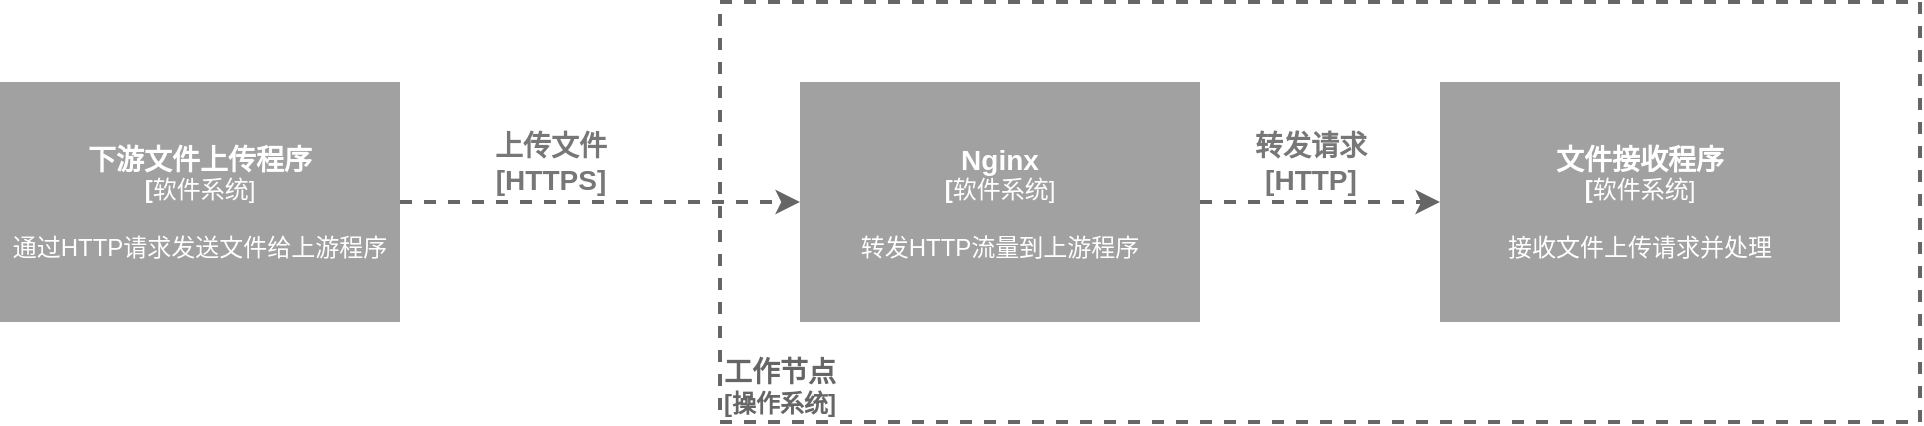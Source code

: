 <mxfile version="20.4.1" type="device" pages="3"><diagram id="MN1LmSk3cyOiM-d_oXgd" name="常见架构"><mxGraphModel dx="2942" dy="1122" grid="1" gridSize="10" guides="1" tooltips="1" connect="1" arrows="1" fold="1" page="1" pageScale="1" pageWidth="827" pageHeight="1169" math="0" shadow="0"><root><mxCell id="0"/><mxCell id="1" parent="0"/><mxCell id="fehTotnGCVnT3BcVaoje-1" value="&lt;b&gt;&lt;span style=&quot;font-size: 14px&quot;&gt;工作节点&lt;br&gt;&lt;/span&gt;[操作系统]&lt;br&gt;&lt;/b&gt;" style="rounded=0;whiteSpace=wrap;html=1;fontSize=12;dashed=1;strokeWidth=2;strokeColor=#666666;verticalAlign=bottom;align=left;fontColor=#666666;fillColor=none;" vertex="1" parent="1"><mxGeometry x="370" y="230" width="600" height="210" as="geometry"/></mxCell><mxCell id="fehTotnGCVnT3BcVaoje-2" value="&lt;b&gt;&lt;span style=&quot;font-size: 14px&quot;&gt;下游文件上传程序&lt;br&gt;&lt;/span&gt;[&lt;/b&gt;软件系统]&lt;br&gt;&lt;br&gt;通过HTTP请求发送文件给上游程序" style="rounded=0;whiteSpace=wrap;html=1;fontSize=12;fontColor=#FFFFFF;strokeColor=none;fillColor=#A1A1A1;" vertex="1" parent="1"><mxGeometry x="10" y="270" width="200" height="120" as="geometry"/></mxCell><mxCell id="fehTotnGCVnT3BcVaoje-3" value="&lt;b&gt;&lt;span style=&quot;font-size: 14px&quot;&gt;文件接收程序&lt;br&gt;&lt;/span&gt;[&lt;/b&gt;软件系统]&lt;br&gt;&lt;br&gt;接收文件上传请求并处理" style="rounded=0;whiteSpace=wrap;html=1;fontSize=12;fontColor=#FFFFFF;strokeColor=none;fillColor=#A1A1A1;" vertex="1" parent="1"><mxGeometry x="730" y="270" width="200" height="120" as="geometry"/></mxCell><mxCell id="fehTotnGCVnT3BcVaoje-4" value="&lt;b&gt;&lt;span style=&quot;font-size: 14px&quot;&gt;Nginx&lt;br&gt;&lt;/span&gt;[&lt;/b&gt;软件系统]&lt;br&gt;&lt;br&gt;转发HTTP流量到上游程序" style="rounded=0;whiteSpace=wrap;html=1;fontSize=12;fontColor=#FFFFFF;strokeColor=none;fillColor=#A1A1A1;" vertex="1" parent="1"><mxGeometry x="410" y="270" width="200" height="120" as="geometry"/></mxCell><mxCell id="fehTotnGCVnT3BcVaoje-5" style="rounded=0;orthogonalLoop=1;jettySize=auto;html=1;dashed=1;fontSize=14;fontColor=#666666;strokeColor=#666666;strokeWidth=2;" edge="1" parent="1" source="fehTotnGCVnT3BcVaoje-2" target="fehTotnGCVnT3BcVaoje-4"><mxGeometry relative="1" as="geometry"><mxPoint x="-160" y="150" as="sourcePoint"/><mxPoint x="-220" y="270" as="targetPoint"/></mxGeometry></mxCell><mxCell id="fehTotnGCVnT3BcVaoje-6" style="rounded=0;orthogonalLoop=1;jettySize=auto;html=1;dashed=1;fontSize=14;fontColor=#666666;strokeColor=#666666;strokeWidth=2;" edge="1" parent="1" source="fehTotnGCVnT3BcVaoje-4" target="fehTotnGCVnT3BcVaoje-3"><mxGeometry relative="1" as="geometry"><mxPoint x="420" y="500" as="sourcePoint"/><mxPoint x="620" y="500" as="targetPoint"/></mxGeometry></mxCell><mxCell id="fehTotnGCVnT3BcVaoje-7" value="上传文件&lt;br style=&quot;font-size: 14px;&quot;&gt;[HTTPS]" style="text;html=1;align=center;verticalAlign=middle;resizable=0;points=[];autosize=1;strokeColor=none;fontColor=#777777;fontStyle=1;fontSize=14;" vertex="1" parent="1"><mxGeometry x="250" y="290" width="70" height="40" as="geometry"/></mxCell><mxCell id="fehTotnGCVnT3BcVaoje-8" value="转发请求&lt;br&gt;[HTTP]" style="text;html=1;align=center;verticalAlign=middle;resizable=0;points=[];autosize=1;strokeColor=none;fontColor=#777777;fontStyle=1;fontSize=14;" vertex="1" parent="1"><mxGeometry x="630" y="290" width="70" height="40" as="geometry"/></mxCell></root></mxGraphModel></diagram><diagram id="1wB4orYzmYi31Ya8sxOj" name="缓存on"><mxGraphModel dx="3769" dy="1122" grid="1" gridSize="10" guides="1" tooltips="1" connect="1" arrows="1" fold="1" page="1" pageScale="1" pageWidth="827" pageHeight="1169" math="0" shadow="0"><root><mxCell id="0"/><mxCell id="1" parent="0"/><mxCell id="IGsnKYUy_Az9OwbCAWQr-1" value="&lt;b&gt;&lt;span style=&quot;font-size: 14px&quot;&gt;Nginx&lt;br&gt;&lt;/span&gt;[&lt;/b&gt;软件系统]&lt;br&gt;&lt;br&gt;转发HTTP流量到上游程序" style="rounded=0;whiteSpace=wrap;html=1;fontSize=12;fontColor=#FFFFFF;strokeColor=none;fillColor=#A1A1A1;" vertex="1" parent="1"><mxGeometry x="-40" y="360" width="200" height="120" as="geometry"/></mxCell><mxCell id="IGsnKYUy_Az9OwbCAWQr-2" value="" style="endArrow=none;html=1;strokeWidth=2;strokeColor=#666666;" edge="1" parent="1"><mxGeometry width="50" height="50" relative="1" as="geometry"><mxPoint x="60" y="1160" as="sourcePoint"/><mxPoint x="59.5" y="480" as="targetPoint"/></mxGeometry></mxCell><mxCell id="IGsnKYUy_Az9OwbCAWQr-3" value="&lt;b&gt;&lt;span style=&quot;font-size: 14px&quot;&gt;下游文件上传程序&lt;br&gt;&lt;/span&gt;[&lt;/b&gt;软件系统]&lt;br&gt;&lt;br&gt;通过HTTP请求发送文件给上游程序" style="rounded=0;whiteSpace=wrap;html=1;fontSize=12;fontColor=#FFFFFF;strokeColor=none;fillColor=#A1A1A1;" vertex="1" parent="1"><mxGeometry x="-440" y="360" width="200" height="120" as="geometry"/></mxCell><mxCell id="IGsnKYUy_Az9OwbCAWQr-4" value="" style="endArrow=none;html=1;strokeWidth=2;strokeColor=#666666;" edge="1" parent="1"><mxGeometry width="50" height="50" relative="1" as="geometry"><mxPoint x="-340" y="1160" as="sourcePoint"/><mxPoint x="-340.5" y="480" as="targetPoint"/></mxGeometry></mxCell><mxCell id="IGsnKYUy_Az9OwbCAWQr-5" value="" style="endArrow=classic;html=1;strokeColor=#666666;strokeWidth=2;edgeStyle=orthogonalEdgeStyle;" edge="1" parent="1"><mxGeometry width="50" height="50" relative="1" as="geometry"><mxPoint x="60" y="640" as="sourcePoint"/><mxPoint x="60" y="720" as="targetPoint"/><Array as="points"><mxPoint y="640"/><mxPoint y="720"/></Array></mxGeometry></mxCell><mxCell id="IGsnKYUy_Az9OwbCAWQr-6" value="" style="endArrow=classic;html=1;strokeColor=#666666;strokeWidth=2;" edge="1" parent="1"><mxGeometry width="50" height="50" relative="1" as="geometry"><mxPoint x="-340" y="560" as="sourcePoint"/><mxPoint x="60" y="560" as="targetPoint"/></mxGeometry></mxCell><mxCell id="IGsnKYUy_Az9OwbCAWQr-7" value="建立连接[HTTPS]" style="text;html=1;align=center;verticalAlign=middle;resizable=0;points=[];autosize=1;strokeColor=none;fontSize=14;fontColor=#777777;fontStyle=1" vertex="1" parent="1"><mxGeometry x="-220" y="540" width="130" height="20" as="geometry"/></mxCell><mxCell id="IGsnKYUy_Az9OwbCAWQr-8" value="" style="endArrow=classic;html=1;strokeColor=#666666;strokeWidth=2;" edge="1" parent="1"><mxGeometry width="50" height="50" relative="1" as="geometry"><mxPoint x="-340" y="600" as="sourcePoint"/><mxPoint x="60" y="600" as="targetPoint"/></mxGeometry></mxCell><mxCell id="IGsnKYUy_Az9OwbCAWQr-9" value="发送请求体" style="text;html=1;align=center;verticalAlign=middle;resizable=0;points=[];autosize=1;strokeColor=none;fontSize=14;fontColor=#777777;fontStyle=1" vertex="1" parent="1"><mxGeometry x="-200" y="580" width="90" height="20" as="geometry"/></mxCell><mxCell id="IGsnKYUy_Az9OwbCAWQr-10" value="缓存请求体&lt;br&gt;直到请求体完全缓存" style="text;html=1;align=center;verticalAlign=middle;resizable=0;points=[];autosize=1;strokeColor=none;fontSize=14;fontColor=#777777;fontStyle=1" vertex="1" parent="1"><mxGeometry x="-140" y="660" width="140" height="40" as="geometry"/></mxCell><mxCell id="IGsnKYUy_Az9OwbCAWQr-11" value="&lt;b&gt;&lt;span style=&quot;font-size: 14px&quot;&gt;文件接收程序&lt;br&gt;&lt;/span&gt;[&lt;/b&gt;软件系统]&lt;br&gt;&lt;br&gt;接收文件上传请求并处理" style="rounded=0;whiteSpace=wrap;html=1;fontSize=12;fontColor=#FFFFFF;strokeColor=none;fillColor=#A1A1A1;" vertex="1" parent="1"><mxGeometry x="320" y="360" width="200" height="120" as="geometry"/></mxCell><mxCell id="IGsnKYUy_Az9OwbCAWQr-12" value="" style="endArrow=none;html=1;strokeWidth=2;strokeColor=#666666;" edge="1" parent="1"><mxGeometry width="50" height="50" relative="1" as="geometry"><mxPoint x="420" y="1160" as="sourcePoint"/><mxPoint x="419.5" y="480" as="targetPoint"/></mxGeometry></mxCell><mxCell id="IGsnKYUy_Az9OwbCAWQr-13" value="" style="endArrow=classic;html=1;strokeColor=#666666;strokeWidth=2;" edge="1" parent="1"><mxGeometry width="50" height="50" relative="1" as="geometry"><mxPoint x="60" y="800" as="sourcePoint"/><mxPoint x="420" y="800" as="targetPoint"/></mxGeometry></mxCell><mxCell id="IGsnKYUy_Az9OwbCAWQr-14" value="&lt;b&gt;建立连接[HTTP]&lt;/b&gt;" style="text;html=1;align=center;verticalAlign=middle;resizable=0;points=[];autosize=1;strokeColor=none;fontSize=14;fontColor=#777777;" vertex="1" parent="1"><mxGeometry x="190" y="780" width="120" height="20" as="geometry"/></mxCell><mxCell id="IGsnKYUy_Az9OwbCAWQr-15" value="" style="endArrow=classic;html=1;strokeColor=#666666;strokeWidth=2;" edge="1" parent="1"><mxGeometry width="50" height="50" relative="1" as="geometry"><mxPoint x="60" y="880" as="sourcePoint"/><mxPoint x="420" y="880" as="targetPoint"/></mxGeometry></mxCell><mxCell id="IGsnKYUy_Az9OwbCAWQr-16" value="发送请求体" style="text;html=1;align=center;verticalAlign=middle;resizable=0;points=[];autosize=1;strokeColor=none;fontSize=14;fontColor=#777777;fontStyle=1" vertex="1" parent="1"><mxGeometry x="190" y="860" width="90" height="20" as="geometry"/></mxCell><mxCell id="IGsnKYUy_Az9OwbCAWQr-17" value="" style="endArrow=classic;html=1;strokeColor=#666666;strokeWidth=2;edgeStyle=orthogonalEdgeStyle;" edge="1" parent="1"><mxGeometry width="50" height="50" relative="1" as="geometry"><mxPoint x="420" y="920" as="sourcePoint"/><mxPoint x="420" y="1000" as="targetPoint"/><Array as="points"><mxPoint x="360" y="920"/><mxPoint x="360" y="1000"/></Array></mxGeometry></mxCell><mxCell id="IGsnKYUy_Az9OwbCAWQr-18" value="&lt;b&gt;业&lt;br&gt;务&lt;br&gt;处&lt;br&gt;理&lt;/b&gt;" style="text;html=1;align=center;verticalAlign=middle;resizable=0;points=[];autosize=1;strokeColor=none;fontSize=14;fontColor=#777777;" vertex="1" parent="1"><mxGeometry x="330" y="920" width="30" height="70" as="geometry"/></mxCell><mxCell id="IGsnKYUy_Az9OwbCAWQr-19" value="" style="endArrow=classic;html=1;strokeColor=#666666;strokeWidth=2;" edge="1" parent="1"><mxGeometry width="50" height="50" relative="1" as="geometry"><mxPoint x="420" y="1080" as="sourcePoint"/><mxPoint x="60" y="1080" as="targetPoint"/></mxGeometry></mxCell><mxCell id="IGsnKYUy_Az9OwbCAWQr-20" value="响应" style="text;html=1;align=center;verticalAlign=middle;resizable=0;points=[];autosize=1;strokeColor=none;fontSize=14;fontColor=#777777;fontStyle=1" vertex="1" parent="1"><mxGeometry x="220" y="1060" width="40" height="20" as="geometry"/></mxCell><mxCell id="IGsnKYUy_Az9OwbCAWQr-21" value="" style="endArrow=classic;html=1;strokeColor=#666666;strokeWidth=2;" edge="1" parent="1"><mxGeometry width="50" height="50" relative="1" as="geometry"><mxPoint x="60" y="1120" as="sourcePoint"/><mxPoint x="-340" y="1120" as="targetPoint"/></mxGeometry></mxCell><mxCell id="IGsnKYUy_Az9OwbCAWQr-22" value="响应" style="text;html=1;align=center;verticalAlign=middle;resizable=0;points=[];autosize=1;strokeColor=none;fontSize=14;fontColor=#777777;fontStyle=1" vertex="1" parent="1"><mxGeometry x="-140" y="1100" width="40" height="20" as="geometry"/></mxCell><mxCell id="IGsnKYUy_Az9OwbCAWQr-23" value="" style="endArrow=classic;html=1;strokeColor=#b85450;strokeWidth=2;fillColor=#f8cecc;dashed=1;" edge="1" parent="1"><mxGeometry width="50" height="50" relative="1" as="geometry"><mxPoint x="-340" y="1000" as="sourcePoint"/><mxPoint x="60" y="1000" as="targetPoint"/></mxGeometry></mxCell><mxCell id="IGsnKYUy_Az9OwbCAWQr-24" value="超时断开" style="text;html=1;align=center;verticalAlign=middle;resizable=0;points=[];autosize=1;strokeColor=none;fontSize=14;fontStyle=1;fontColor=#B85450;" vertex="1" parent="1"><mxGeometry x="-180" y="980" width="70" height="20" as="geometry"/></mxCell><mxCell id="IGsnKYUy_Az9OwbCAWQr-25" value="" style="endArrow=classic;html=1;strokeColor=#b85450;strokeWidth=2;fillColor=#f8cecc;dashed=1;" edge="1" parent="1"><mxGeometry width="50" height="50" relative="1" as="geometry"><mxPoint x="60" y="1040" as="sourcePoint"/><mxPoint x="420" y="1040" as="targetPoint"/></mxGeometry></mxCell><mxCell id="IGsnKYUy_Az9OwbCAWQr-26" value="断开" style="text;html=1;align=center;verticalAlign=middle;resizable=0;points=[];autosize=1;strokeColor=none;fontSize=14;fontStyle=1;fontColor=#B85450;" vertex="1" parent="1"><mxGeometry x="220" y="1020" width="40" height="20" as="geometry"/></mxCell></root></mxGraphModel></diagram><diagram id="npLO6NgSK0ZiA2p_qkm9" name="缓存off"><mxGraphModel dx="3769" dy="1122" grid="1" gridSize="10" guides="1" tooltips="1" connect="1" arrows="1" fold="1" page="1" pageScale="1" pageWidth="827" pageHeight="1169" math="0" shadow="0"><root><mxCell id="0"/><mxCell id="1" parent="0"/><mxCell id="agwXgwF-gPFK97z-u2E_-1" value="&lt;b&gt;&lt;span style=&quot;font-size: 14px&quot;&gt;Nginx&lt;br&gt;&lt;/span&gt;[&lt;/b&gt;软件系统]&lt;br&gt;&lt;br&gt;转发HTTP流量到上游程序" style="rounded=0;whiteSpace=wrap;html=1;fontSize=12;fontColor=#FFFFFF;strokeColor=none;fillColor=#A1A1A1;" vertex="1" parent="1"><mxGeometry x="-40" y="360" width="200" height="120" as="geometry"/></mxCell><mxCell id="agwXgwF-gPFK97z-u2E_-2" value="" style="endArrow=none;html=1;strokeWidth=2;strokeColor=#666666;" edge="1" parent="1"><mxGeometry width="50" height="50" relative="1" as="geometry"><mxPoint x="60" y="960" as="sourcePoint"/><mxPoint x="59.5" y="480" as="targetPoint"/></mxGeometry></mxCell><mxCell id="agwXgwF-gPFK97z-u2E_-3" value="&lt;b&gt;&lt;span style=&quot;font-size: 14px&quot;&gt;下游文件上传程序&lt;br&gt;&lt;/span&gt;[&lt;/b&gt;软件系统]&lt;br&gt;&lt;br&gt;通过HTTP请求发送文件给上游程序" style="rounded=0;whiteSpace=wrap;html=1;fontSize=12;fontColor=#FFFFFF;strokeColor=none;fillColor=#A1A1A1;" vertex="1" parent="1"><mxGeometry x="-440" y="360" width="200" height="120" as="geometry"/></mxCell><mxCell id="agwXgwF-gPFK97z-u2E_-4" value="" style="endArrow=none;html=1;strokeWidth=2;strokeColor=#666666;" edge="1" parent="1"><mxGeometry width="50" height="50" relative="1" as="geometry"><mxPoint x="-340" y="960" as="sourcePoint"/><mxPoint x="-340.5" y="480" as="targetPoint"/></mxGeometry></mxCell><mxCell id="agwXgwF-gPFK97z-u2E_-5" value="" style="endArrow=classic;html=1;strokeColor=#666666;strokeWidth=2;" edge="1" parent="1"><mxGeometry width="50" height="50" relative="1" as="geometry"><mxPoint x="-340" y="560" as="sourcePoint"/><mxPoint x="60" y="560" as="targetPoint"/></mxGeometry></mxCell><mxCell id="agwXgwF-gPFK97z-u2E_-6" value="建立连接[HTTPS]" style="text;html=1;align=center;verticalAlign=middle;resizable=0;points=[];autosize=1;strokeColor=none;fontSize=14;fontColor=#777777;fontStyle=1" vertex="1" parent="1"><mxGeometry x="-220" y="540" width="130" height="20" as="geometry"/></mxCell><mxCell id="agwXgwF-gPFK97z-u2E_-7" value="" style="endArrow=classic;html=1;strokeColor=#666666;strokeWidth=2;" edge="1" parent="1"><mxGeometry width="50" height="50" relative="1" as="geometry"><mxPoint x="-340" y="600" as="sourcePoint"/><mxPoint x="60" y="600" as="targetPoint"/></mxGeometry></mxCell><mxCell id="agwXgwF-gPFK97z-u2E_-8" value="发送请求体" style="text;html=1;align=center;verticalAlign=middle;resizable=0;points=[];autosize=1;strokeColor=none;fontSize=14;fontColor=#777777;fontStyle=1" vertex="1" parent="1"><mxGeometry x="-200" y="580" width="90" height="20" as="geometry"/></mxCell><mxCell id="agwXgwF-gPFK97z-u2E_-9" value="&lt;b&gt;&lt;span style=&quot;font-size: 14px&quot;&gt;文件接收程序&lt;br&gt;&lt;/span&gt;[&lt;/b&gt;软件系统]&lt;br&gt;&lt;br&gt;接收文件上传请求并处理" style="rounded=0;whiteSpace=wrap;html=1;fontSize=12;fontColor=#FFFFFF;strokeColor=none;fillColor=#A1A1A1;" vertex="1" parent="1"><mxGeometry x="320" y="360" width="200" height="120" as="geometry"/></mxCell><mxCell id="agwXgwF-gPFK97z-u2E_-10" value="" style="endArrow=none;html=1;strokeWidth=2;strokeColor=#666666;" edge="1" parent="1"><mxGeometry width="50" height="50" relative="1" as="geometry"><mxPoint x="420" y="960" as="sourcePoint"/><mxPoint x="419.5" y="480" as="targetPoint"/></mxGeometry></mxCell><mxCell id="agwXgwF-gPFK97z-u2E_-11" value="" style="endArrow=classic;html=1;strokeColor=#666666;strokeWidth=2;" edge="1" parent="1"><mxGeometry width="50" height="50" relative="1" as="geometry"><mxPoint x="60" y="640" as="sourcePoint"/><mxPoint x="420" y="640" as="targetPoint"/></mxGeometry></mxCell><mxCell id="agwXgwF-gPFK97z-u2E_-12" value="&lt;b&gt;建立连接[HTTP]&lt;/b&gt;" style="text;html=1;align=center;verticalAlign=middle;resizable=0;points=[];autosize=1;strokeColor=none;fontSize=14;fontColor=#777777;" vertex="1" parent="1"><mxGeometry x="190" y="620" width="120" height="20" as="geometry"/></mxCell><mxCell id="agwXgwF-gPFK97z-u2E_-13" value="" style="endArrow=classic;html=1;strokeColor=#666666;strokeWidth=2;" edge="1" parent="1"><mxGeometry width="50" height="50" relative="1" as="geometry"><mxPoint x="60" y="680" as="sourcePoint"/><mxPoint x="420" y="680" as="targetPoint"/></mxGeometry></mxCell><mxCell id="agwXgwF-gPFK97z-u2E_-14" value="转发请求体" style="text;html=1;align=center;verticalAlign=middle;resizable=0;points=[];autosize=1;strokeColor=none;fontSize=14;fontColor=#777777;fontStyle=1" vertex="1" parent="1"><mxGeometry x="190" y="660" width="90" height="20" as="geometry"/></mxCell><mxCell id="agwXgwF-gPFK97z-u2E_-15" value="" style="endArrow=classic;html=1;strokeColor=#666666;strokeWidth=2;edgeStyle=orthogonalEdgeStyle;" edge="1" parent="1"><mxGeometry width="50" height="50" relative="1" as="geometry"><mxPoint x="420" y="720" as="sourcePoint"/><mxPoint x="420" y="800" as="targetPoint"/><Array as="points"><mxPoint x="360" y="720"/><mxPoint x="360" y="800"/></Array></mxGeometry></mxCell><mxCell id="agwXgwF-gPFK97z-u2E_-16" value="&lt;b&gt;业&lt;br&gt;务&lt;br&gt;处&lt;br&gt;理&lt;/b&gt;" style="text;html=1;align=center;verticalAlign=middle;resizable=0;points=[];autosize=1;strokeColor=none;fontSize=14;fontColor=#777777;" vertex="1" parent="1"><mxGeometry x="330" y="720" width="30" height="70" as="geometry"/></mxCell><mxCell id="agwXgwF-gPFK97z-u2E_-17" value="" style="endArrow=classic;html=1;strokeColor=#666666;strokeWidth=2;" edge="1" parent="1"><mxGeometry width="50" height="50" relative="1" as="geometry"><mxPoint x="420" y="840" as="sourcePoint"/><mxPoint x="60" y="840" as="targetPoint"/></mxGeometry></mxCell><mxCell id="agwXgwF-gPFK97z-u2E_-18" value="响应" style="text;html=1;align=center;verticalAlign=middle;resizable=0;points=[];autosize=1;strokeColor=none;fontSize=14;fontColor=#777777;fontStyle=1" vertex="1" parent="1"><mxGeometry x="220" y="820" width="40" height="20" as="geometry"/></mxCell><mxCell id="agwXgwF-gPFK97z-u2E_-19" value="" style="endArrow=classic;html=1;strokeColor=#666666;strokeWidth=2;" edge="1" parent="1"><mxGeometry width="50" height="50" relative="1" as="geometry"><mxPoint x="60" y="880" as="sourcePoint"/><mxPoint x="-340" y="880" as="targetPoint"/></mxGeometry></mxCell><mxCell id="agwXgwF-gPFK97z-u2E_-20" value="响应" style="text;html=1;align=center;verticalAlign=middle;resizable=0;points=[];autosize=1;strokeColor=none;fontSize=14;fontColor=#777777;fontStyle=1" vertex="1" parent="1"><mxGeometry x="-140" y="860" width="40" height="20" as="geometry"/></mxCell></root></mxGraphModel></diagram></mxfile>